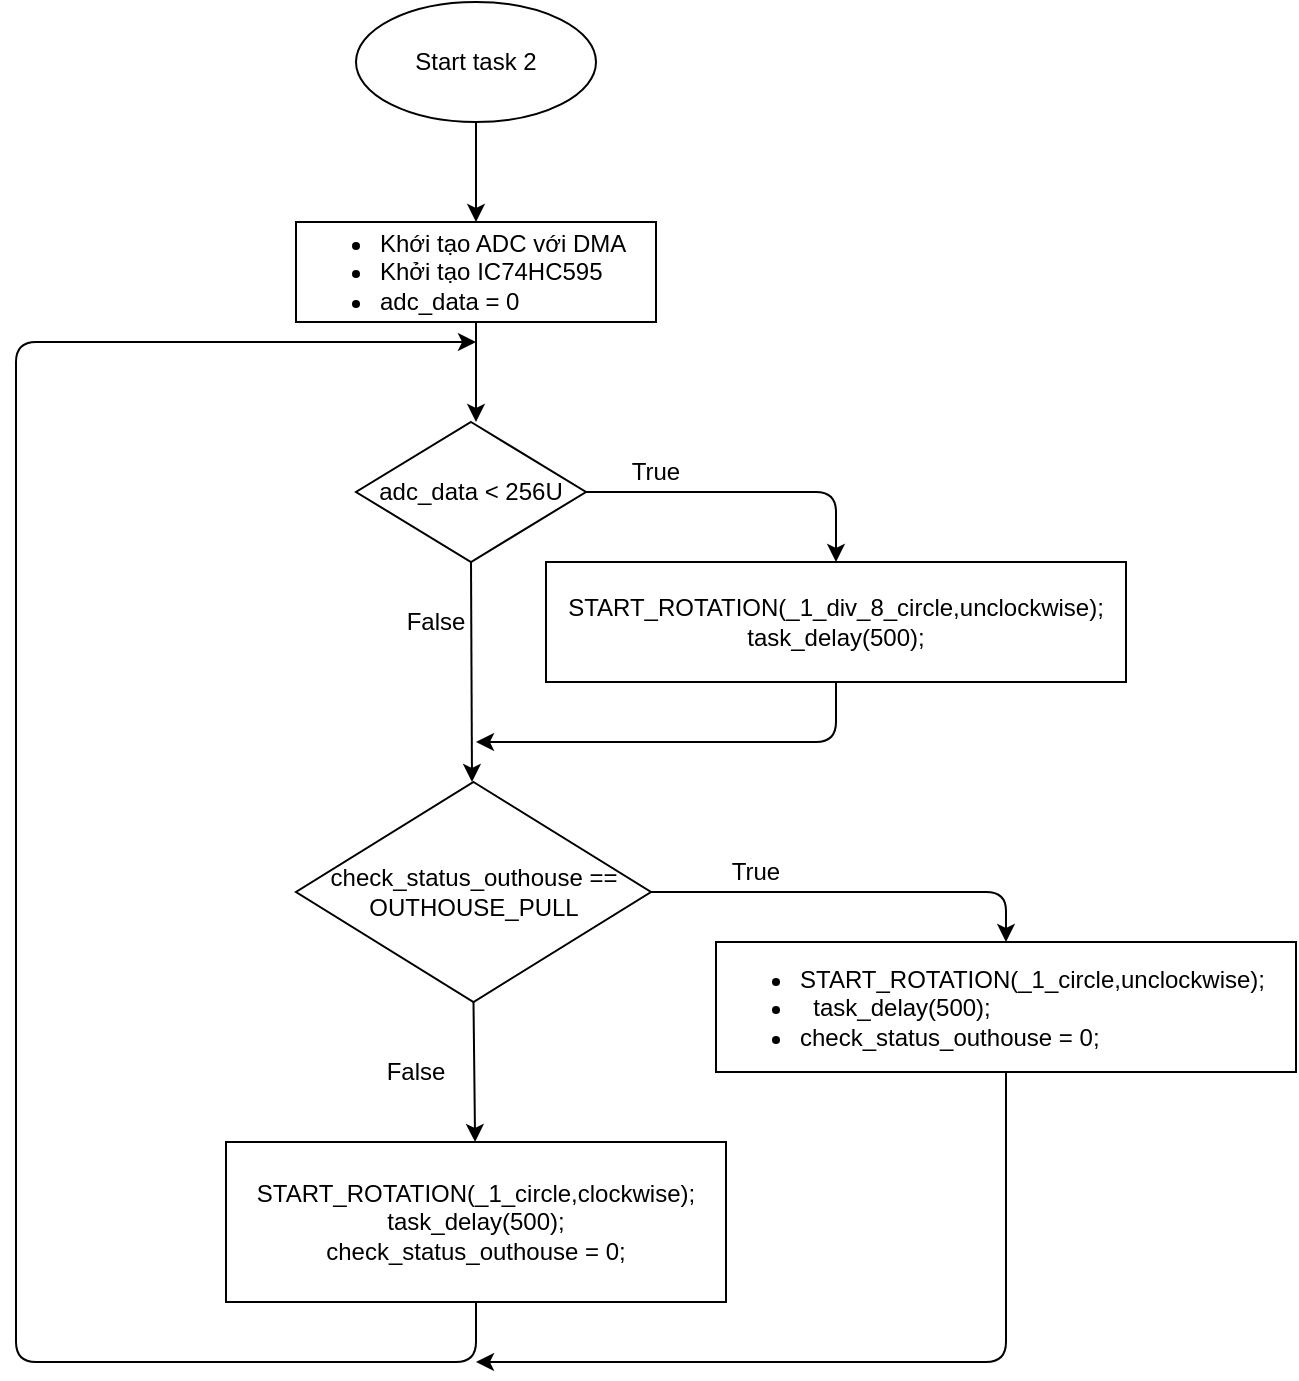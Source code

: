 <mxfile version="13.9.9" type="device"><diagram id="C5RBs43oDa-KdzZeNtuy" name="Page-1"><mxGraphModel dx="1264" dy="592" grid="1" gridSize="10" guides="1" tooltips="1" connect="1" arrows="1" fold="1" page="1" pageScale="1" pageWidth="827" pageHeight="1169" math="0" shadow="0"><root><mxCell id="WIyWlLk6GJQsqaUBKTNV-0"/><mxCell id="WIyWlLk6GJQsqaUBKTNV-1" parent="WIyWlLk6GJQsqaUBKTNV-0"/><mxCell id="FSeFB32mb8RCm4QcDi4H-0" value="" style="ellipse;whiteSpace=wrap;html=1;" vertex="1" parent="WIyWlLk6GJQsqaUBKTNV-1"><mxGeometry x="320" y="50" width="120" height="60" as="geometry"/></mxCell><mxCell id="FSeFB32mb8RCm4QcDi4H-1" value="Start task 2" style="text;html=1;strokeColor=none;fillColor=none;align=center;verticalAlign=middle;whiteSpace=wrap;rounded=0;" vertex="1" parent="WIyWlLk6GJQsqaUBKTNV-1"><mxGeometry x="345" y="70" width="70" height="20" as="geometry"/></mxCell><mxCell id="FSeFB32mb8RCm4QcDi4H-2" value="&lt;ul&gt;&lt;li&gt;Khới tạo ADC với DMA&lt;/li&gt;&lt;li&gt;Khởi tạo IC74HC595&lt;/li&gt;&lt;li&gt;adc_data = 0&lt;br&gt;&lt;/li&gt;&lt;/ul&gt;" style="rounded=0;whiteSpace=wrap;html=1;align=left;" vertex="1" parent="WIyWlLk6GJQsqaUBKTNV-1"><mxGeometry x="290" y="160" width="180" height="50" as="geometry"/></mxCell><mxCell id="FSeFB32mb8RCm4QcDi4H-3" value="" style="endArrow=classic;html=1;exitX=0.5;exitY=1;exitDx=0;exitDy=0;" edge="1" parent="WIyWlLk6GJQsqaUBKTNV-1" source="FSeFB32mb8RCm4QcDi4H-0" target="FSeFB32mb8RCm4QcDi4H-2"><mxGeometry width="50" height="50" relative="1" as="geometry"><mxPoint x="390" y="300" as="sourcePoint"/><mxPoint x="440" y="250" as="targetPoint"/></mxGeometry></mxCell><mxCell id="FSeFB32mb8RCm4QcDi4H-4" value="" style="endArrow=classic;html=1;exitX=0.5;exitY=1;exitDx=0;exitDy=0;" edge="1" parent="WIyWlLk6GJQsqaUBKTNV-1" source="FSeFB32mb8RCm4QcDi4H-2"><mxGeometry width="50" height="50" relative="1" as="geometry"><mxPoint x="390" y="300" as="sourcePoint"/><mxPoint x="380" y="260" as="targetPoint"/></mxGeometry></mxCell><mxCell id="FSeFB32mb8RCm4QcDi4H-5" value="adc_data &amp;lt; 256U" style="rhombus;whiteSpace=wrap;html=1;" vertex="1" parent="WIyWlLk6GJQsqaUBKTNV-1"><mxGeometry x="320" y="260" width="115" height="70" as="geometry"/></mxCell><mxCell id="FSeFB32mb8RCm4QcDi4H-6" value="" style="endArrow=classic;html=1;exitX=1;exitY=0.5;exitDx=0;exitDy=0;entryX=0.5;entryY=0;entryDx=0;entryDy=0;" edge="1" parent="WIyWlLk6GJQsqaUBKTNV-1" source="FSeFB32mb8RCm4QcDi4H-5" target="FSeFB32mb8RCm4QcDi4H-7"><mxGeometry width="50" height="50" relative="1" as="geometry"><mxPoint x="390" y="280" as="sourcePoint"/><mxPoint x="580" y="295" as="targetPoint"/><Array as="points"><mxPoint x="560" y="295"/></Array></mxGeometry></mxCell><mxCell id="FSeFB32mb8RCm4QcDi4H-7" value="&lt;div&gt;START_ROTATION(_1_div_8_circle,unclockwise);&lt;/div&gt;&lt;div&gt;&lt;span&gt;&#9;&#9;&lt;/span&gt;task_delay(500);&lt;/div&gt;" style="rounded=0;whiteSpace=wrap;html=1;" vertex="1" parent="WIyWlLk6GJQsqaUBKTNV-1"><mxGeometry x="415" y="330" width="290" height="60" as="geometry"/></mxCell><mxCell id="FSeFB32mb8RCm4QcDi4H-8" value="" style="endArrow=classic;html=1;exitX=0.5;exitY=1;exitDx=0;exitDy=0;" edge="1" parent="WIyWlLk6GJQsqaUBKTNV-1" source="FSeFB32mb8RCm4QcDi4H-5"><mxGeometry width="50" height="50" relative="1" as="geometry"><mxPoint x="390" y="280" as="sourcePoint"/><mxPoint x="378" y="440" as="targetPoint"/></mxGeometry></mxCell><mxCell id="FSeFB32mb8RCm4QcDi4H-9" value="" style="endArrow=classic;html=1;exitX=0.5;exitY=1;exitDx=0;exitDy=0;" edge="1" parent="WIyWlLk6GJQsqaUBKTNV-1" source="FSeFB32mb8RCm4QcDi4H-7"><mxGeometry width="50" height="50" relative="1" as="geometry"><mxPoint x="390" y="280" as="sourcePoint"/><mxPoint x="380" y="420" as="targetPoint"/><Array as="points"><mxPoint x="560" y="420"/></Array></mxGeometry></mxCell><mxCell id="FSeFB32mb8RCm4QcDi4H-10" value="check_status_outhouse == OUTHOUSE_PULL" style="rhombus;whiteSpace=wrap;html=1;" vertex="1" parent="WIyWlLk6GJQsqaUBKTNV-1"><mxGeometry x="290" y="440" width="177.5" height="110" as="geometry"/></mxCell><mxCell id="FSeFB32mb8RCm4QcDi4H-11" value="" style="endArrow=classic;html=1;exitX=1;exitY=0.5;exitDx=0;exitDy=0;entryX=0.5;entryY=0;entryDx=0;entryDy=0;" edge="1" parent="WIyWlLk6GJQsqaUBKTNV-1" source="FSeFB32mb8RCm4QcDi4H-10" target="FSeFB32mb8RCm4QcDi4H-12"><mxGeometry width="50" height="50" relative="1" as="geometry"><mxPoint x="390" y="380" as="sourcePoint"/><mxPoint x="570" y="495" as="targetPoint"/><Array as="points"><mxPoint x="645" y="495"/></Array></mxGeometry></mxCell><mxCell id="FSeFB32mb8RCm4QcDi4H-12" value="&lt;div&gt;&lt;ul&gt;&lt;li&gt;START_ROTATION(_1_circle,unclockwise);&lt;/li&gt;&lt;li&gt;&amp;nbsp; task_delay(500);&lt;/li&gt;&lt;li&gt;check_status_outhouse = 0;&lt;/li&gt;&lt;/ul&gt;&lt;/div&gt;" style="rounded=0;whiteSpace=wrap;html=1;align=left;" vertex="1" parent="WIyWlLk6GJQsqaUBKTNV-1"><mxGeometry x="500" y="520" width="290" height="65" as="geometry"/></mxCell><mxCell id="FSeFB32mb8RCm4QcDi4H-13" value="" style="endArrow=classic;html=1;exitX=0.5;exitY=1;exitDx=0;exitDy=0;" edge="1" parent="WIyWlLk6GJQsqaUBKTNV-1" source="FSeFB32mb8RCm4QcDi4H-10" target="FSeFB32mb8RCm4QcDi4H-14"><mxGeometry width="50" height="50" relative="1" as="geometry"><mxPoint x="390" y="550" as="sourcePoint"/><mxPoint x="379" y="600" as="targetPoint"/></mxGeometry></mxCell><mxCell id="FSeFB32mb8RCm4QcDi4H-14" value="&lt;div&gt;START_ROTATION(_1_circle,clockwise);&lt;/div&gt;&lt;div&gt;&lt;span&gt;&#9;&#9;&#9;&lt;/span&gt;task_delay(500);&lt;/div&gt;&lt;div&gt;&lt;span&gt;&#9;&#9;&#9;&lt;/span&gt;check_status_outhouse = 0;&lt;/div&gt;" style="rounded=0;whiteSpace=wrap;html=1;" vertex="1" parent="WIyWlLk6GJQsqaUBKTNV-1"><mxGeometry x="255" y="620" width="250" height="80" as="geometry"/></mxCell><mxCell id="FSeFB32mb8RCm4QcDi4H-15" value="" style="endArrow=classic;html=1;exitX=0.5;exitY=1;exitDx=0;exitDy=0;" edge="1" parent="WIyWlLk6GJQsqaUBKTNV-1" source="FSeFB32mb8RCm4QcDi4H-12"><mxGeometry width="50" height="50" relative="1" as="geometry"><mxPoint x="390" y="540" as="sourcePoint"/><mxPoint x="380" y="730" as="targetPoint"/><Array as="points"><mxPoint x="645" y="730"/></Array></mxGeometry></mxCell><mxCell id="FSeFB32mb8RCm4QcDi4H-19" value="" style="endArrow=classic;html=1;exitX=0.5;exitY=1;exitDx=0;exitDy=0;" edge="1" parent="WIyWlLk6GJQsqaUBKTNV-1" source="FSeFB32mb8RCm4QcDi4H-14"><mxGeometry width="50" height="50" relative="1" as="geometry"><mxPoint x="390" y="540" as="sourcePoint"/><mxPoint x="380" y="220" as="targetPoint"/><Array as="points"><mxPoint x="380" y="730"/><mxPoint x="150" y="730"/><mxPoint x="150" y="220"/></Array></mxGeometry></mxCell><mxCell id="FSeFB32mb8RCm4QcDi4H-20" value="True" style="text;html=1;strokeColor=none;fillColor=none;align=center;verticalAlign=middle;whiteSpace=wrap;rounded=0;" vertex="1" parent="WIyWlLk6GJQsqaUBKTNV-1"><mxGeometry x="500" y="470" width="40" height="30" as="geometry"/></mxCell><mxCell id="FSeFB32mb8RCm4QcDi4H-21" value="True" style="text;html=1;strokeColor=none;fillColor=none;align=center;verticalAlign=middle;whiteSpace=wrap;rounded=0;" vertex="1" parent="WIyWlLk6GJQsqaUBKTNV-1"><mxGeometry x="450" y="270" width="40" height="30" as="geometry"/></mxCell><mxCell id="FSeFB32mb8RCm4QcDi4H-22" value="False" style="text;html=1;strokeColor=none;fillColor=none;align=center;verticalAlign=middle;whiteSpace=wrap;rounded=0;" vertex="1" parent="WIyWlLk6GJQsqaUBKTNV-1"><mxGeometry x="340" y="345" width="40" height="30" as="geometry"/></mxCell><mxCell id="FSeFB32mb8RCm4QcDi4H-23" value="False" style="text;html=1;strokeColor=none;fillColor=none;align=center;verticalAlign=middle;whiteSpace=wrap;rounded=0;" vertex="1" parent="WIyWlLk6GJQsqaUBKTNV-1"><mxGeometry x="330" y="570" width="40" height="30" as="geometry"/></mxCell></root></mxGraphModel></diagram></mxfile>